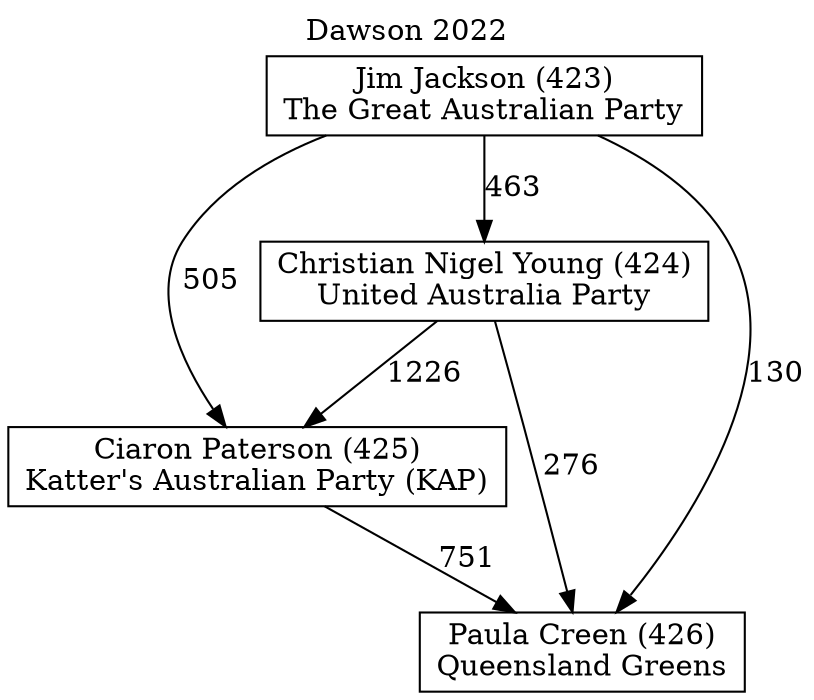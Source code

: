 // House preference flow
digraph "Paula Creen (426)_Dawson_2022" {
	graph [label="Dawson 2022" labelloc=t mclimit=10]
	node [shape=box]
	"Jim Jackson (423)" [label="Jim Jackson (423)
The Great Australian Party"]
	"Ciaron Paterson (425)" [label="Ciaron Paterson (425)
Katter's Australian Party (KAP)"]
	"Christian Nigel Young (424)" [label="Christian Nigel Young (424)
United Australia Party"]
	"Paula Creen (426)" [label="Paula Creen (426)
Queensland Greens"]
	"Ciaron Paterson (425)" -> "Paula Creen (426)" [label=751]
	"Jim Jackson (423)" -> "Ciaron Paterson (425)" [label=505]
	"Christian Nigel Young (424)" -> "Paula Creen (426)" [label=276]
	"Jim Jackson (423)" -> "Christian Nigel Young (424)" [label=463]
	"Christian Nigel Young (424)" -> "Ciaron Paterson (425)" [label=1226]
	"Jim Jackson (423)" -> "Paula Creen (426)" [label=130]
}
